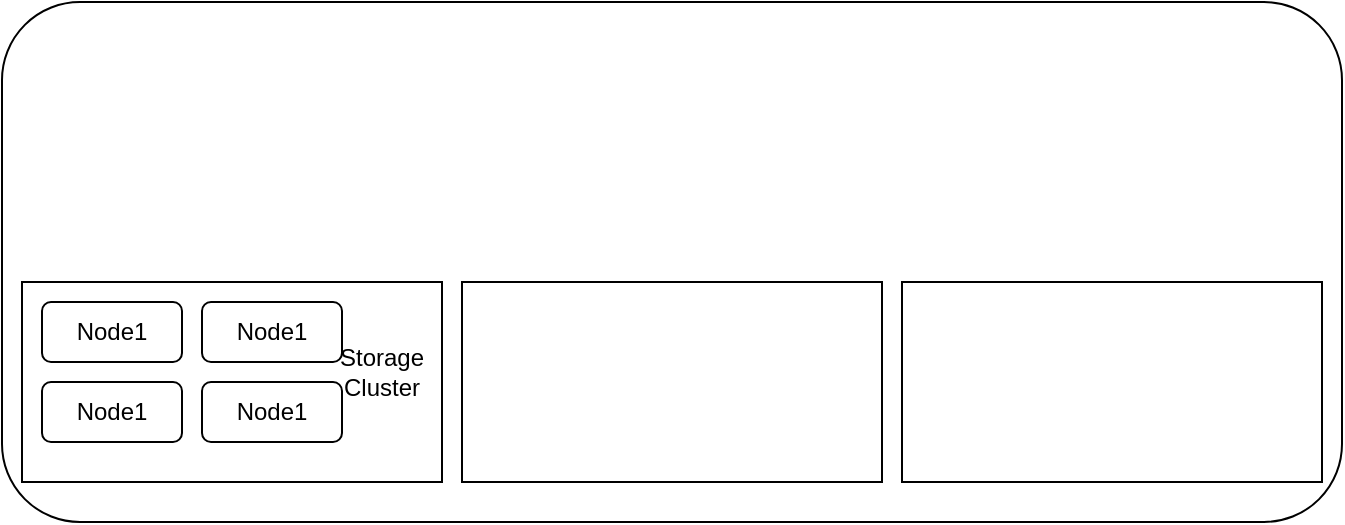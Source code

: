 <mxfile version="17.1.2" type="device"><diagram id="XcTvvB058XAx13IfWb9k" name="Page-1"><mxGraphModel dx="1144" dy="641" grid="1" gridSize="10" guides="1" tooltips="1" connect="1" arrows="1" fold="1" page="1" pageScale="1" pageWidth="850" pageHeight="1100" math="0" shadow="0"><root><mxCell id="0"/><mxCell id="1" parent="0"/><mxCell id="xM6ks57SqkGaLcpzc8mn-1" value="" style="rounded=1;whiteSpace=wrap;html=1;" vertex="1" parent="1"><mxGeometry x="130" y="510" width="670" height="260" as="geometry"/></mxCell><mxCell id="xM6ks57SqkGaLcpzc8mn-3" value="" style="rounded=0;whiteSpace=wrap;html=1;" vertex="1" parent="1"><mxGeometry x="140" y="650" width="210" height="100" as="geometry"/></mxCell><mxCell id="xM6ks57SqkGaLcpzc8mn-4" value="" style="rounded=0;whiteSpace=wrap;html=1;" vertex="1" parent="1"><mxGeometry x="360" y="650" width="210" height="100" as="geometry"/></mxCell><mxCell id="xM6ks57SqkGaLcpzc8mn-5" value="" style="rounded=0;whiteSpace=wrap;html=1;" vertex="1" parent="1"><mxGeometry x="580" y="650" width="210" height="100" as="geometry"/></mxCell><mxCell id="xM6ks57SqkGaLcpzc8mn-6" value="Node1" style="rounded=1;whiteSpace=wrap;html=1;" vertex="1" parent="1"><mxGeometry x="150" y="660" width="70" height="30" as="geometry"/></mxCell><mxCell id="xM6ks57SqkGaLcpzc8mn-7" value="Node1" style="rounded=1;whiteSpace=wrap;html=1;" vertex="1" parent="1"><mxGeometry x="230" y="660" width="70" height="30" as="geometry"/></mxCell><mxCell id="xM6ks57SqkGaLcpzc8mn-8" value="Node1" style="rounded=1;whiteSpace=wrap;html=1;" vertex="1" parent="1"><mxGeometry x="150" y="700" width="70" height="30" as="geometry"/></mxCell><mxCell id="xM6ks57SqkGaLcpzc8mn-9" value="Node1" style="rounded=1;whiteSpace=wrap;html=1;" vertex="1" parent="1"><mxGeometry x="230" y="700" width="70" height="30" as="geometry"/></mxCell><mxCell id="xM6ks57SqkGaLcpzc8mn-10" value="Storage&lt;br&gt;Cluster" style="text;html=1;strokeColor=none;fillColor=none;align=center;verticalAlign=middle;whiteSpace=wrap;rounded=0;" vertex="1" parent="1"><mxGeometry x="290" y="680" width="60" height="30" as="geometry"/></mxCell></root></mxGraphModel></diagram></mxfile>